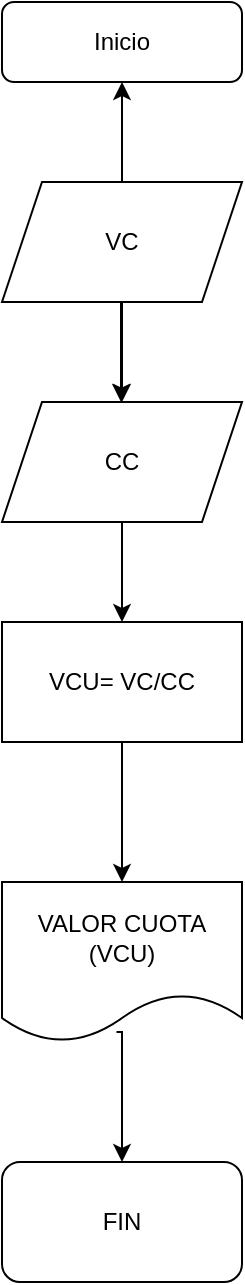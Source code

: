 <mxfile version="17.4.2" type="device"><diagram id="C5RBs43oDa-KdzZeNtuy" name="Page-1"><mxGraphModel dx="1038" dy="547" grid="1" gridSize="10" guides="1" tooltips="1" connect="1" arrows="1" fold="1" page="1" pageScale="1" pageWidth="827" pageHeight="1169" math="0" shadow="0"><root><mxCell id="WIyWlLk6GJQsqaUBKTNV-0"/><mxCell id="WIyWlLk6GJQsqaUBKTNV-1" parent="WIyWlLk6GJQsqaUBKTNV-0"/><mxCell id="WIyWlLk6GJQsqaUBKTNV-3" value="Inicio" style="rounded=1;whiteSpace=wrap;html=1;fontSize=12;glass=0;strokeWidth=1;shadow=0;" parent="WIyWlLk6GJQsqaUBKTNV-1" vertex="1"><mxGeometry x="160" y="80" width="120" height="40" as="geometry"/></mxCell><mxCell id="8UjPnWXKc3jQqEgZy9YW-1" value="" style="edgeStyle=orthogonalEdgeStyle;rounded=0;orthogonalLoop=1;jettySize=auto;html=1;" parent="WIyWlLk6GJQsqaUBKTNV-1" source="8UjPnWXKc3jQqEgZy9YW-0" target="WIyWlLk6GJQsqaUBKTNV-3" edge="1"><mxGeometry relative="1" as="geometry"/></mxCell><mxCell id="8UjPnWXKc3jQqEgZy9YW-5" value="" style="edgeStyle=orthogonalEdgeStyle;rounded=0;orthogonalLoop=1;jettySize=auto;html=1;" parent="WIyWlLk6GJQsqaUBKTNV-1" source="8UjPnWXKc3jQqEgZy9YW-0" target="8UjPnWXKc3jQqEgZy9YW-3" edge="1"><mxGeometry relative="1" as="geometry"/></mxCell><mxCell id="8UjPnWXKc3jQqEgZy9YW-0" value="VC" style="shape=parallelogram;perimeter=parallelogramPerimeter;whiteSpace=wrap;html=1;fixedSize=1;" parent="WIyWlLk6GJQsqaUBKTNV-1" vertex="1"><mxGeometry x="160" y="170" width="120" height="60" as="geometry"/></mxCell><mxCell id="8UjPnWXKc3jQqEgZy9YW-2" value="" style="edgeStyle=orthogonalEdgeStyle;rounded=0;orthogonalLoop=1;jettySize=auto;html=1;" parent="WIyWlLk6GJQsqaUBKTNV-1" edge="1"><mxGeometry relative="1" as="geometry"><mxPoint x="219.5" y="230" as="sourcePoint"/><mxPoint x="219.5" y="280" as="targetPoint"/></mxGeometry></mxCell><mxCell id="8UjPnWXKc3jQqEgZy9YW-3" value="CC" style="shape=parallelogram;perimeter=parallelogramPerimeter;whiteSpace=wrap;html=1;fixedSize=1;" parent="WIyWlLk6GJQsqaUBKTNV-1" vertex="1"><mxGeometry x="160" y="280" width="120" height="60" as="geometry"/></mxCell><mxCell id="8UjPnWXKc3jQqEgZy9YW-7" style="edgeStyle=orthogonalEdgeStyle;rounded=0;orthogonalLoop=1;jettySize=auto;html=1;" parent="WIyWlLk6GJQsqaUBKTNV-1" edge="1"><mxGeometry relative="1" as="geometry"><mxPoint x="220" y="360" as="targetPoint"/><mxPoint x="220" y="360" as="sourcePoint"/></mxGeometry></mxCell><mxCell id="8UjPnWXKc3jQqEgZy9YW-4" value="VCU= VC/CC" style="rounded=0;whiteSpace=wrap;html=1;" parent="WIyWlLk6GJQsqaUBKTNV-1" vertex="1"><mxGeometry x="160" y="390" width="120" height="60" as="geometry"/></mxCell><mxCell id="8UjPnWXKc3jQqEgZy9YW-6" value="" style="edgeStyle=orthogonalEdgeStyle;rounded=0;orthogonalLoop=1;jettySize=auto;html=1;exitX=0.5;exitY=1;exitDx=0;exitDy=0;entryX=0.5;entryY=0;entryDx=0;entryDy=0;" parent="WIyWlLk6GJQsqaUBKTNV-1" source="8UjPnWXKc3jQqEgZy9YW-3" target="8UjPnWXKc3jQqEgZy9YW-4" edge="1"><mxGeometry relative="1" as="geometry"><mxPoint x="220" y="360" as="sourcePoint"/><mxPoint x="220" y="380" as="targetPoint"/><Array as="points"/></mxGeometry></mxCell><mxCell id="8UjPnWXKc3jQqEgZy9YW-8" value="" style="edgeStyle=orthogonalEdgeStyle;rounded=0;orthogonalLoop=1;jettySize=auto;html=1;entryX=0.5;entryY=0;entryDx=0;entryDy=0;exitX=0.5;exitY=1;exitDx=0;exitDy=0;" parent="WIyWlLk6GJQsqaUBKTNV-1" source="8UjPnWXKc3jQqEgZy9YW-4" edge="1"><mxGeometry relative="1" as="geometry"><mxPoint x="220" y="470" as="sourcePoint"/><mxPoint x="220" y="520" as="targetPoint"/><Array as="points"/></mxGeometry></mxCell><mxCell id="8UjPnWXKc3jQqEgZy9YW-9" value="VALOR CUOTA (VCU)" style="shape=document;whiteSpace=wrap;html=1;boundedLbl=1;" parent="WIyWlLk6GJQsqaUBKTNV-1" vertex="1"><mxGeometry x="160" y="520" width="120" height="80" as="geometry"/></mxCell><mxCell id="8UjPnWXKc3jQqEgZy9YW-10" value="FIN" style="rounded=1;whiteSpace=wrap;html=1;" parent="WIyWlLk6GJQsqaUBKTNV-1" vertex="1"><mxGeometry x="160" y="660" width="120" height="60" as="geometry"/></mxCell><mxCell id="8UjPnWXKc3jQqEgZy9YW-11" value="" style="edgeStyle=orthogonalEdgeStyle;rounded=0;orthogonalLoop=1;jettySize=auto;html=1;exitX=0.477;exitY=0.938;exitDx=0;exitDy=0;exitPerimeter=0;" parent="WIyWlLk6GJQsqaUBKTNV-1" source="8UjPnWXKc3jQqEgZy9YW-9" edge="1"><mxGeometry relative="1" as="geometry"><mxPoint x="220" y="620" as="sourcePoint"/><mxPoint x="220" y="660" as="targetPoint"/><Array as="points"><mxPoint x="220" y="595"/></Array></mxGeometry></mxCell></root></mxGraphModel></diagram></mxfile>